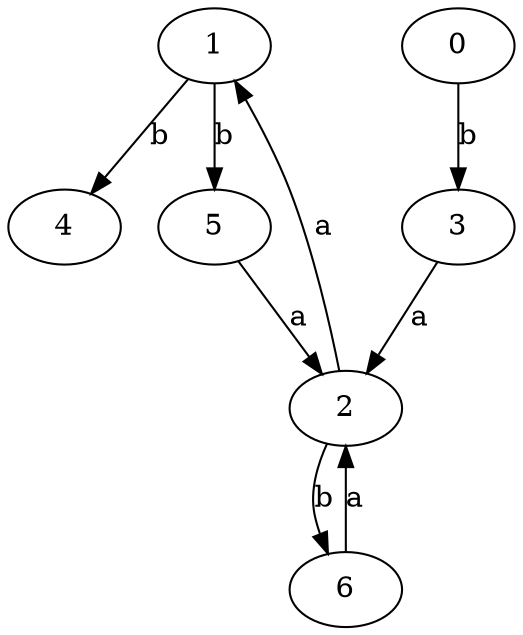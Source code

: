 strict digraph  {
1;
2;
3;
4;
5;
0;
6;
1 -> 4  [label=b];
1 -> 5  [label=b];
2 -> 1  [label=a];
2 -> 6  [label=b];
3 -> 2  [label=a];
5 -> 2  [label=a];
0 -> 3  [label=b];
6 -> 2  [label=a];
}
